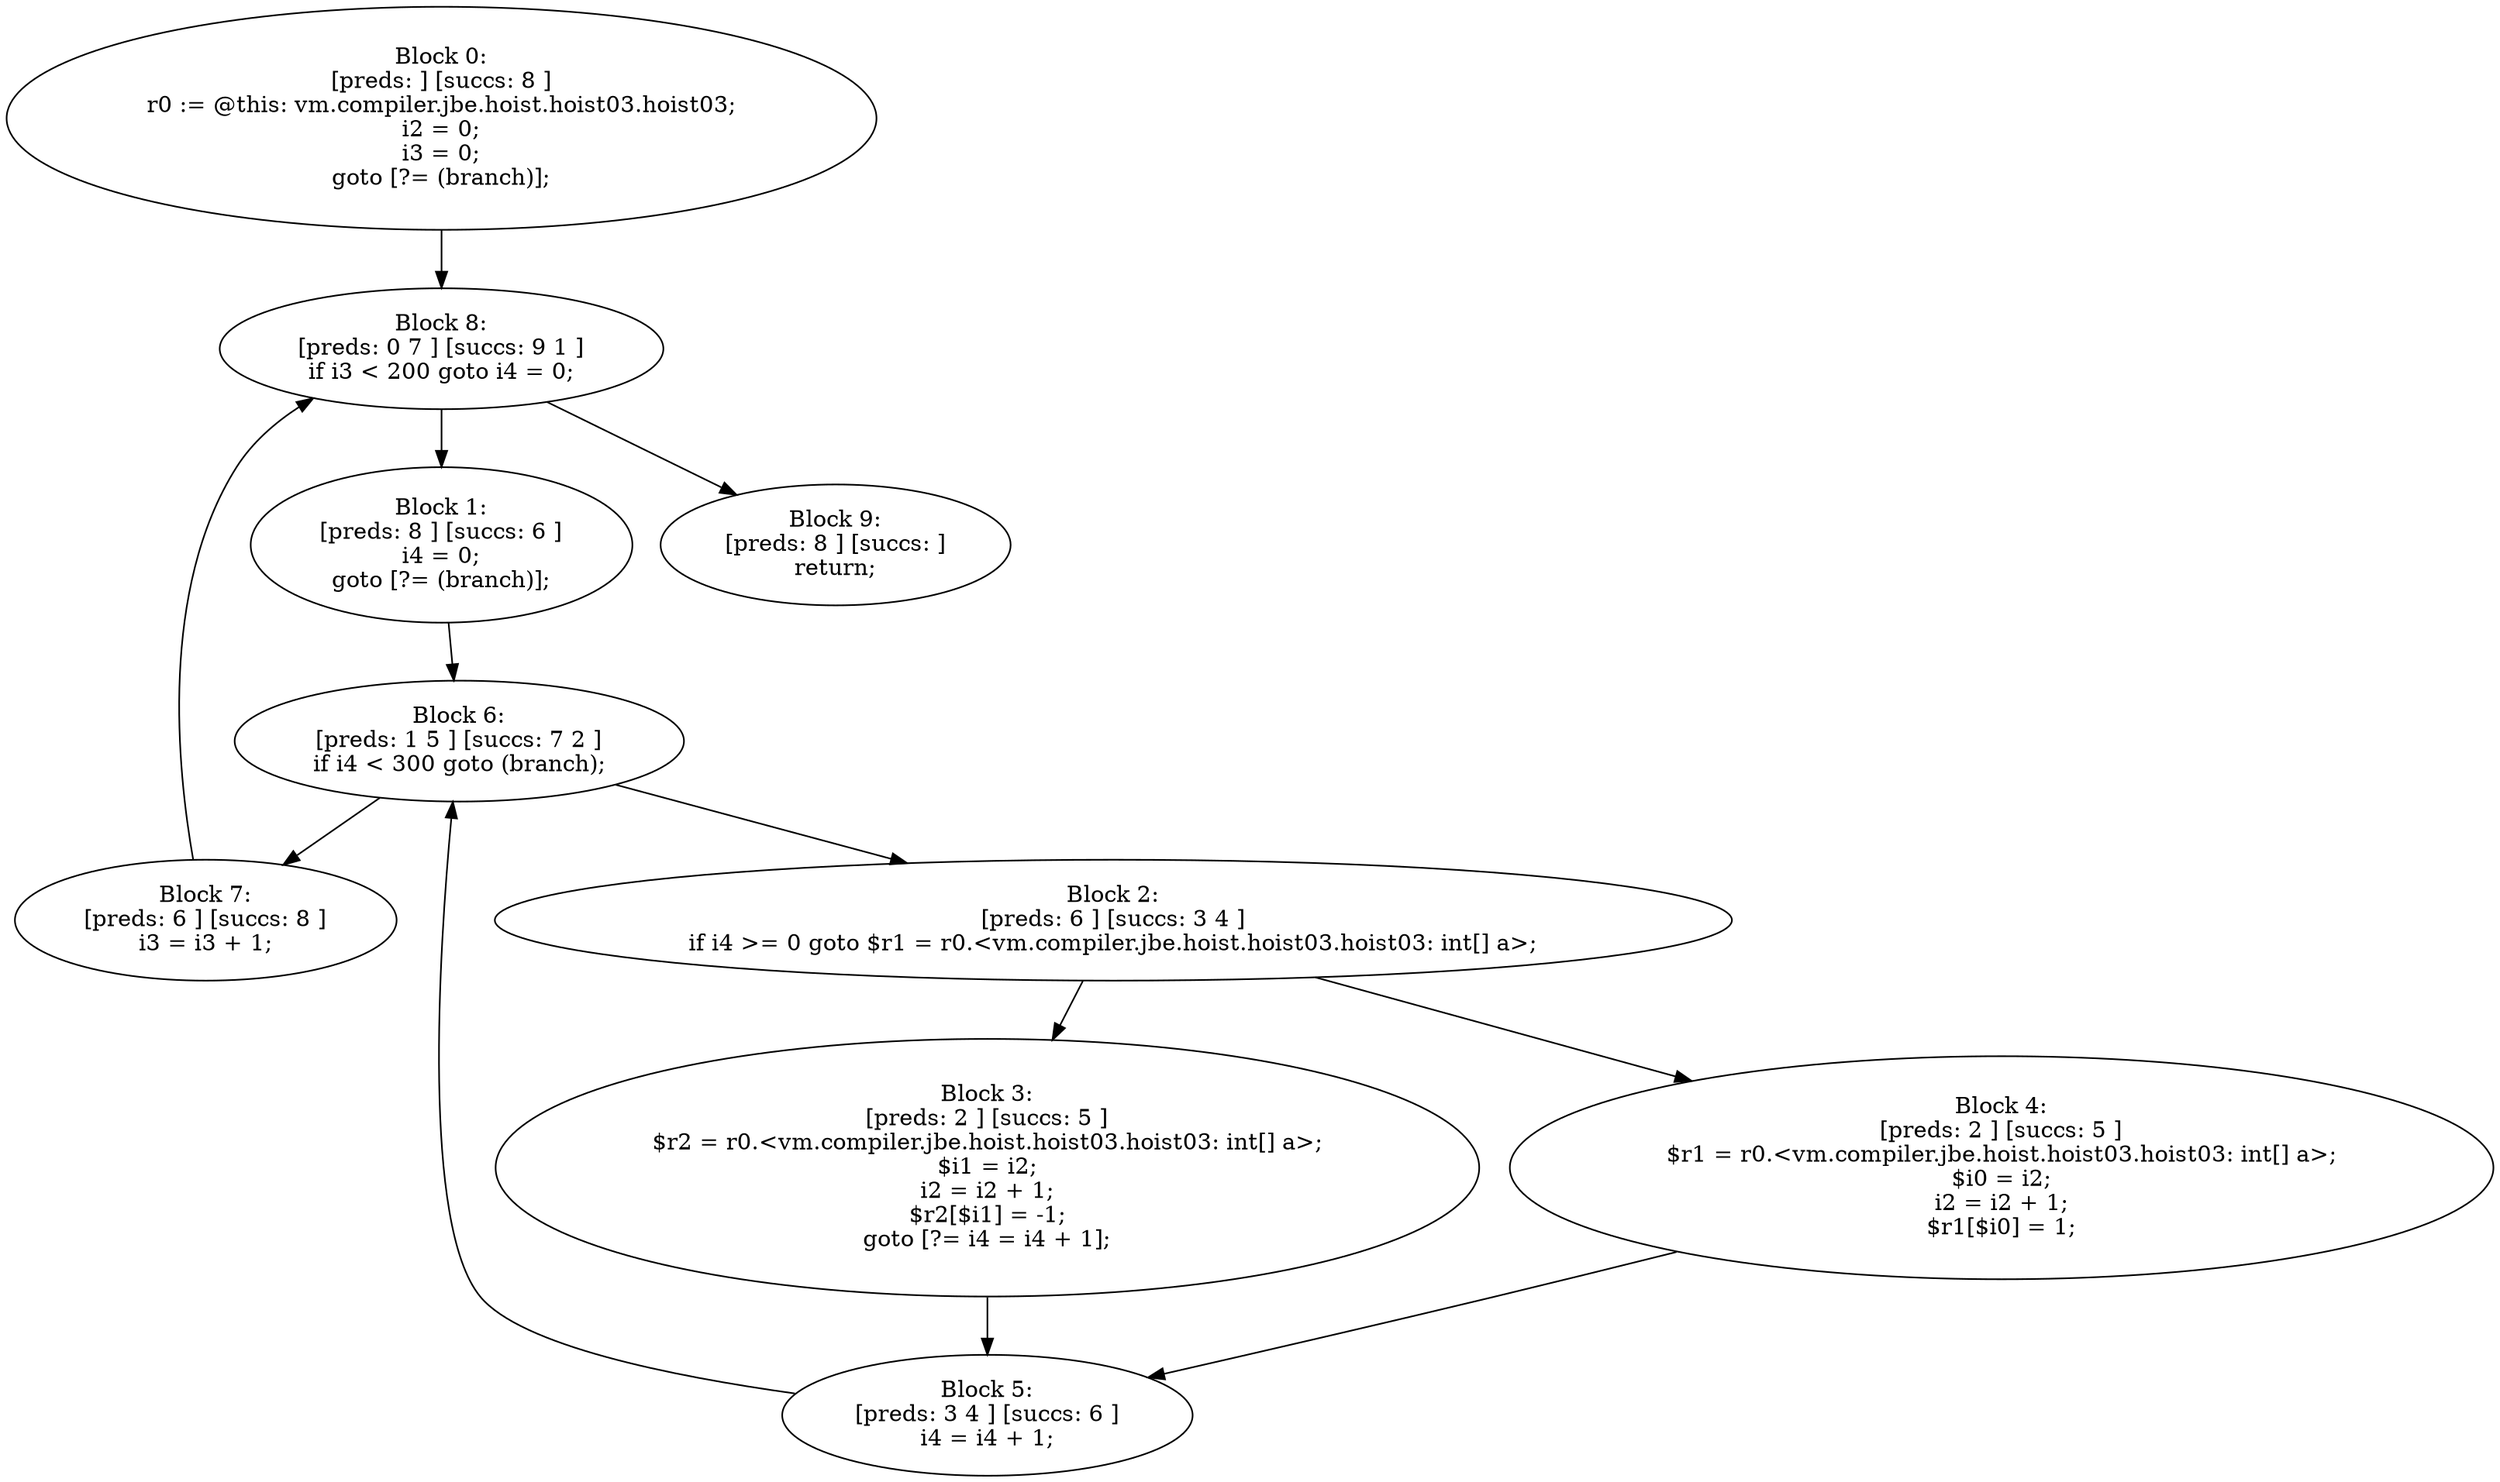 digraph "unitGraph" {
    "Block 0:
[preds: ] [succs: 8 ]
r0 := @this: vm.compiler.jbe.hoist.hoist03.hoist03;
i2 = 0;
i3 = 0;
goto [?= (branch)];
"
    "Block 1:
[preds: 8 ] [succs: 6 ]
i4 = 0;
goto [?= (branch)];
"
    "Block 2:
[preds: 6 ] [succs: 3 4 ]
if i4 >= 0 goto $r1 = r0.<vm.compiler.jbe.hoist.hoist03.hoist03: int[] a>;
"
    "Block 3:
[preds: 2 ] [succs: 5 ]
$r2 = r0.<vm.compiler.jbe.hoist.hoist03.hoist03: int[] a>;
$i1 = i2;
i2 = i2 + 1;
$r2[$i1] = -1;
goto [?= i4 = i4 + 1];
"
    "Block 4:
[preds: 2 ] [succs: 5 ]
$r1 = r0.<vm.compiler.jbe.hoist.hoist03.hoist03: int[] a>;
$i0 = i2;
i2 = i2 + 1;
$r1[$i0] = 1;
"
    "Block 5:
[preds: 3 4 ] [succs: 6 ]
i4 = i4 + 1;
"
    "Block 6:
[preds: 1 5 ] [succs: 7 2 ]
if i4 < 300 goto (branch);
"
    "Block 7:
[preds: 6 ] [succs: 8 ]
i3 = i3 + 1;
"
    "Block 8:
[preds: 0 7 ] [succs: 9 1 ]
if i3 < 200 goto i4 = 0;
"
    "Block 9:
[preds: 8 ] [succs: ]
return;
"
    "Block 0:
[preds: ] [succs: 8 ]
r0 := @this: vm.compiler.jbe.hoist.hoist03.hoist03;
i2 = 0;
i3 = 0;
goto [?= (branch)];
"->"Block 8:
[preds: 0 7 ] [succs: 9 1 ]
if i3 < 200 goto i4 = 0;
";
    "Block 1:
[preds: 8 ] [succs: 6 ]
i4 = 0;
goto [?= (branch)];
"->"Block 6:
[preds: 1 5 ] [succs: 7 2 ]
if i4 < 300 goto (branch);
";
    "Block 2:
[preds: 6 ] [succs: 3 4 ]
if i4 >= 0 goto $r1 = r0.<vm.compiler.jbe.hoist.hoist03.hoist03: int[] a>;
"->"Block 3:
[preds: 2 ] [succs: 5 ]
$r2 = r0.<vm.compiler.jbe.hoist.hoist03.hoist03: int[] a>;
$i1 = i2;
i2 = i2 + 1;
$r2[$i1] = -1;
goto [?= i4 = i4 + 1];
";
    "Block 2:
[preds: 6 ] [succs: 3 4 ]
if i4 >= 0 goto $r1 = r0.<vm.compiler.jbe.hoist.hoist03.hoist03: int[] a>;
"->"Block 4:
[preds: 2 ] [succs: 5 ]
$r1 = r0.<vm.compiler.jbe.hoist.hoist03.hoist03: int[] a>;
$i0 = i2;
i2 = i2 + 1;
$r1[$i0] = 1;
";
    "Block 3:
[preds: 2 ] [succs: 5 ]
$r2 = r0.<vm.compiler.jbe.hoist.hoist03.hoist03: int[] a>;
$i1 = i2;
i2 = i2 + 1;
$r2[$i1] = -1;
goto [?= i4 = i4 + 1];
"->"Block 5:
[preds: 3 4 ] [succs: 6 ]
i4 = i4 + 1;
";
    "Block 4:
[preds: 2 ] [succs: 5 ]
$r1 = r0.<vm.compiler.jbe.hoist.hoist03.hoist03: int[] a>;
$i0 = i2;
i2 = i2 + 1;
$r1[$i0] = 1;
"->"Block 5:
[preds: 3 4 ] [succs: 6 ]
i4 = i4 + 1;
";
    "Block 5:
[preds: 3 4 ] [succs: 6 ]
i4 = i4 + 1;
"->"Block 6:
[preds: 1 5 ] [succs: 7 2 ]
if i4 < 300 goto (branch);
";
    "Block 6:
[preds: 1 5 ] [succs: 7 2 ]
if i4 < 300 goto (branch);
"->"Block 7:
[preds: 6 ] [succs: 8 ]
i3 = i3 + 1;
";
    "Block 6:
[preds: 1 5 ] [succs: 7 2 ]
if i4 < 300 goto (branch);
"->"Block 2:
[preds: 6 ] [succs: 3 4 ]
if i4 >= 0 goto $r1 = r0.<vm.compiler.jbe.hoist.hoist03.hoist03: int[] a>;
";
    "Block 7:
[preds: 6 ] [succs: 8 ]
i3 = i3 + 1;
"->"Block 8:
[preds: 0 7 ] [succs: 9 1 ]
if i3 < 200 goto i4 = 0;
";
    "Block 8:
[preds: 0 7 ] [succs: 9 1 ]
if i3 < 200 goto i4 = 0;
"->"Block 9:
[preds: 8 ] [succs: ]
return;
";
    "Block 8:
[preds: 0 7 ] [succs: 9 1 ]
if i3 < 200 goto i4 = 0;
"->"Block 1:
[preds: 8 ] [succs: 6 ]
i4 = 0;
goto [?= (branch)];
";
}
